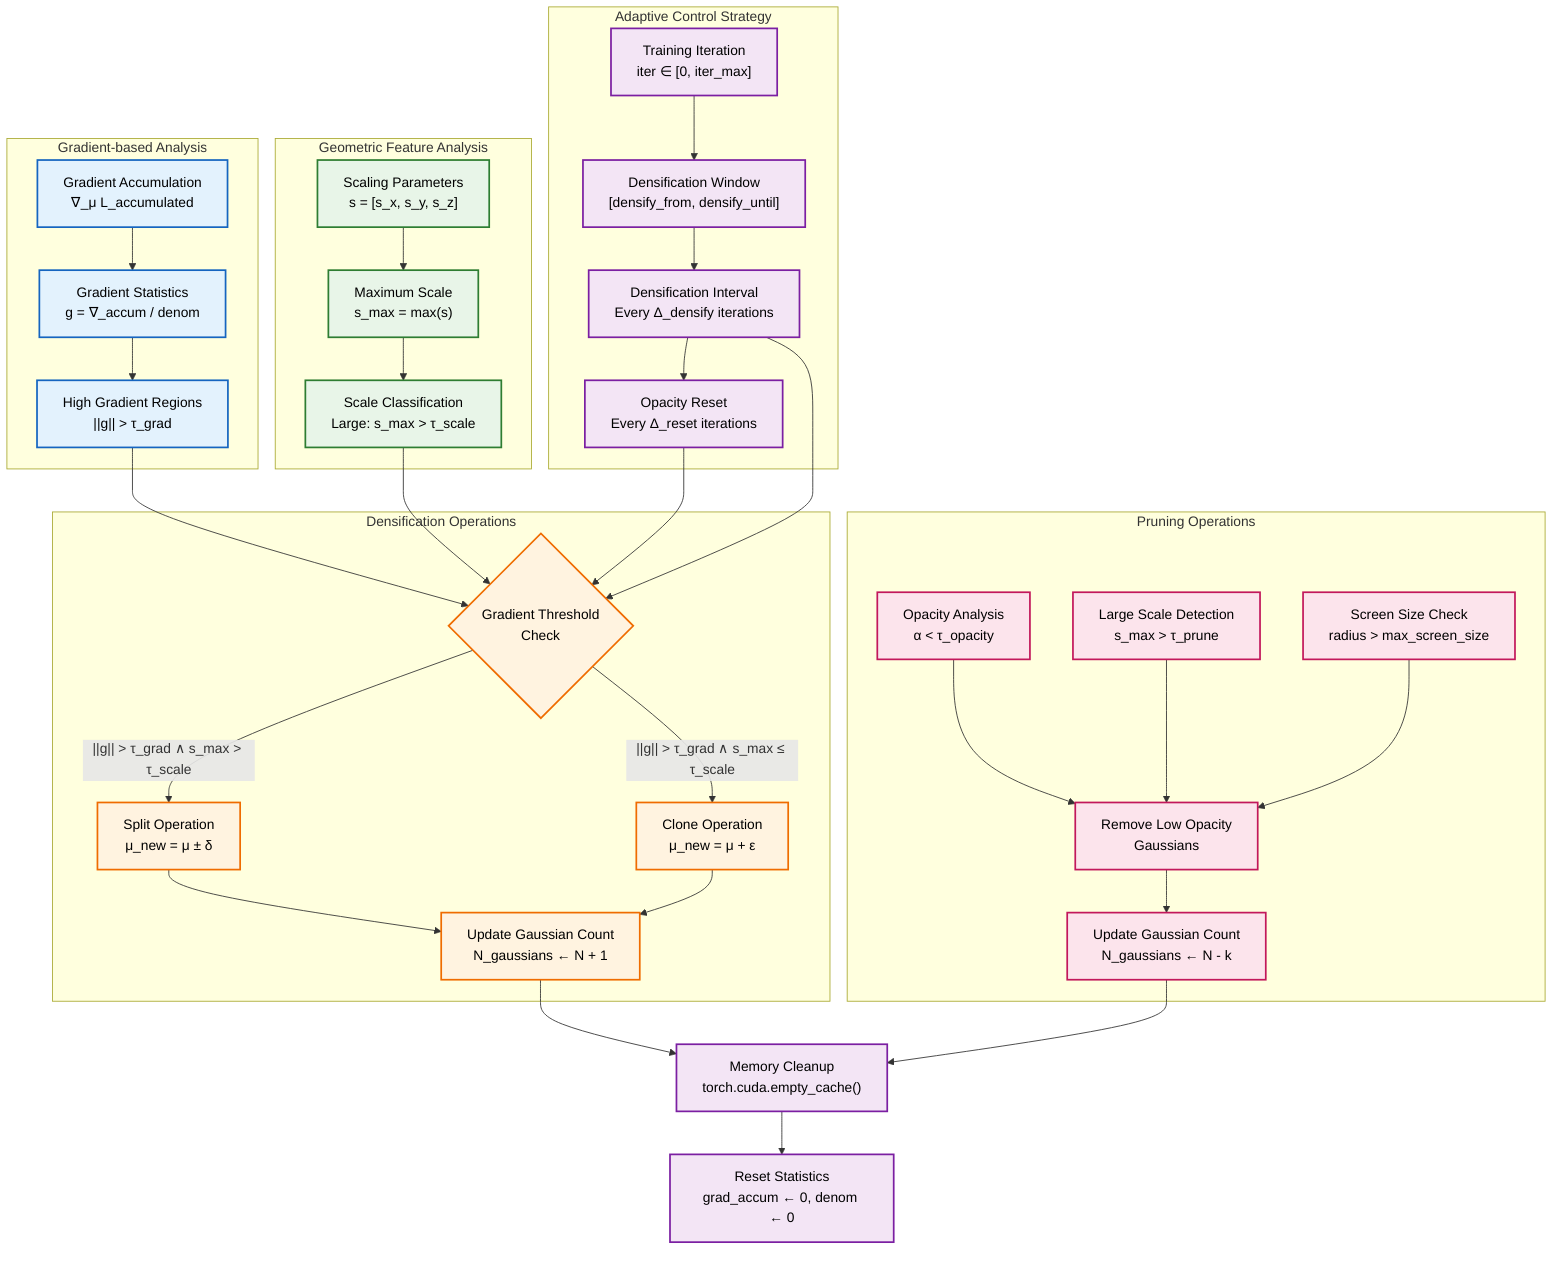 graph TD
    subgraph GradientAnalysis["Gradient-based Analysis"]
        A["Gradient Accumulation<br/>∇_μ L_accumulated"]
        A --> B["Gradient Statistics<br/>g = ∇_accum / denom"]
        B --> C["High Gradient Regions<br/>||g|| > τ_grad"]
    end
    
    subgraph GeometricAnalysis["Geometric Feature Analysis"]
        D["Scaling Parameters<br/>s = [s_x, s_y, s_z]"]
        D --> E["Maximum Scale<br/>s_max = max(s)"]
        E --> F["Scale Classification<br/>Large: s_max > τ_scale"]
    end
    
    subgraph DensificationOps["Densification Operations"]
        C --> G{"Gradient Threshold<br/>Check"}
        F --> G
        G -->|"||g|| > τ_grad ∧ s_max > τ_scale"| H["Split Operation<br/>μ_new = μ ± δ"]
        G -->|"||g|| > τ_grad ∧ s_max ≤ τ_scale"| I["Clone Operation<br/>μ_new = μ + ε"]
        H --> J["Update Gaussian Count<br/>N_gaussians ← N + 1"]
        I --> J
    end
    
    subgraph PruningOps["Pruning Operations"]
        K["Opacity Analysis<br/>α < τ_opacity"]
        L["Large Scale Detection<br/>s_max > τ_prune"]
        M["Screen Size Check<br/>radius > max_screen_size"]
        K --> N["Remove Low Opacity<br/>Gaussians"]
        L --> N
        M --> N
        N --> O["Update Gaussian Count<br/>N_gaussians ← N - k"]
    end
    
    subgraph AdaptiveControl["Adaptive Control Strategy"]
        P["Training Iteration<br/>iter ∈ [0, iter_max]"]
        P --> Q["Densification Window<br/>[densify_from, densify_until]"]
        Q --> R["Densification Interval<br/>Every Δ_densify iterations"]
        R --> S["Opacity Reset<br/>Every Δ_reset iterations"]
    end
    
    J --> T["Memory Cleanup<br/>torch.cuda.empty_cache()"]
    O --> T
    T --> U["Reset Statistics<br/>grad_accum ← 0, denom ← 0"]
    
    S --> G
    R --> G
    
    classDef gradientStyle fill:#E3F2FD,stroke:#1565C0,stroke-width:2px,color:#000000
    classDef geometricStyle fill:#E8F5E8,stroke:#2E7D32,stroke-width:2px,color:#000000
    classDef densifyStyle fill:#FFF3E0,stroke:#EF6C00,stroke-width:2px,color:#000000
    classDef pruneStyle fill:#FCE4EC,stroke:#C2185B,stroke-width:2px,color:#000000
    classDef controlStyle fill:#F3E5F5,stroke:#7B1FA2,stroke-width:2px,color:#000000
    
    class A,B,C gradientStyle
    class D,E,F geometricStyle
    class G,H,I,J densifyStyle
    class K,L,M,N,O pruneStyle
    class P,Q,R,S,T,U controlStyle